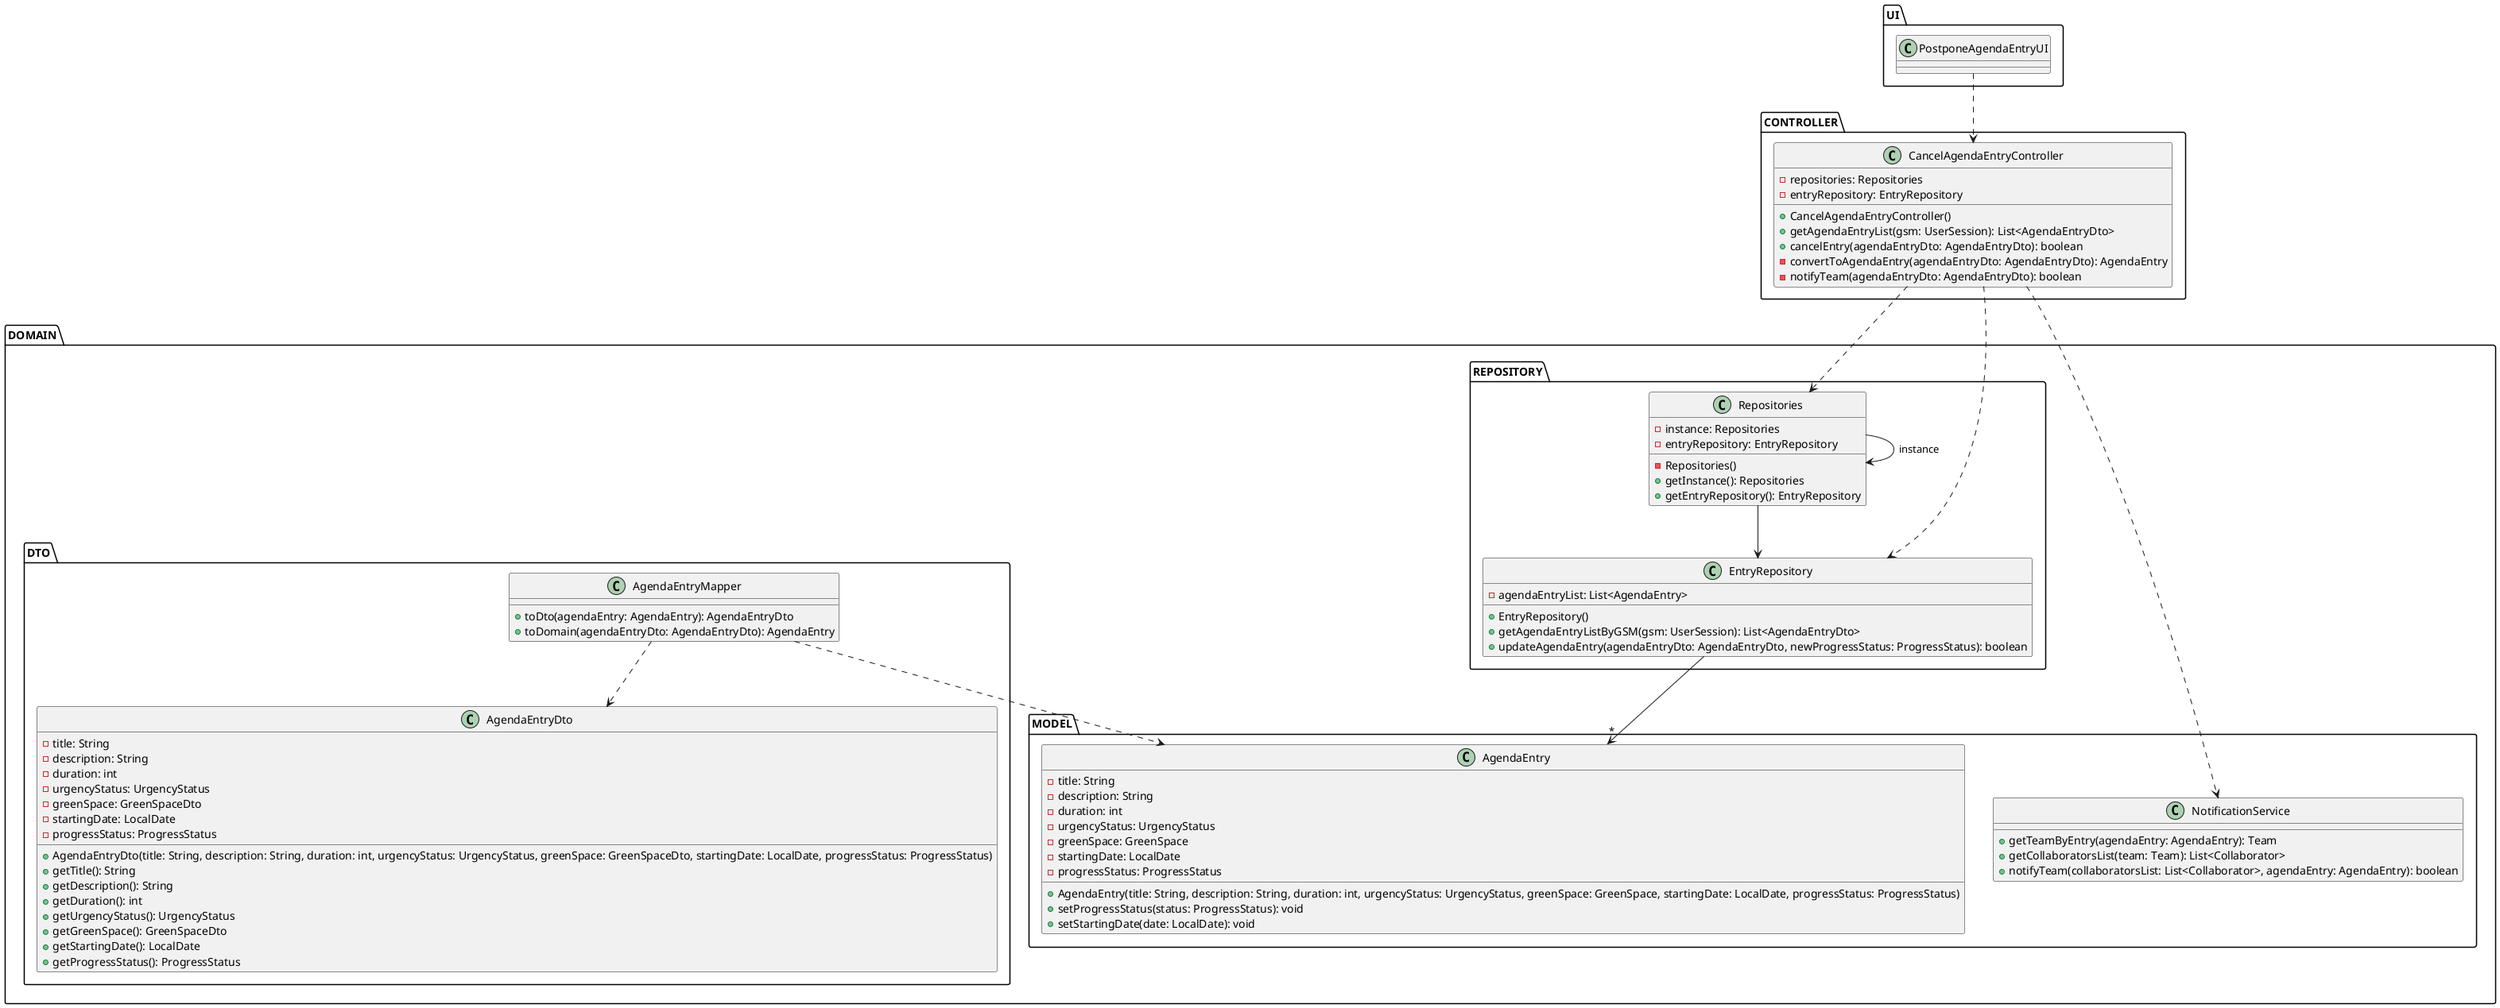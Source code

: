 @startuml
skinparam shadowing false
skinparam line type polyline
'left to right direction
package UI {
    class PostponeAgendaEntryUI {
    }
}

package CONTROLLER {
    class CancelAgendaEntryController {
        - repositories: Repositories
        - entryRepository: EntryRepository
        + CancelAgendaEntryController()
        + getAgendaEntryList(gsm: UserSession): List<AgendaEntryDto>
        + cancelEntry(agendaEntryDto: AgendaEntryDto): boolean
        - convertToAgendaEntry(agendaEntryDto: AgendaEntryDto): AgendaEntry
        - notifyTeam(agendaEntryDto: AgendaEntryDto): boolean
    }
}

package DOMAIN {
    package REPOSITORY {
        class Repositories {
            - instance: Repositories
            - entryRepository: EntryRepository
            - Repositories()
            + getInstance(): Repositories
            + getEntryRepository(): EntryRepository
        }

        class EntryRepository {
            - agendaEntryList: List<AgendaEntry>
            + EntryRepository()
            + getAgendaEntryListByGSM(gsm: UserSession): List<AgendaEntryDto>
            + updateAgendaEntry(agendaEntryDto: AgendaEntryDto, newProgressStatus: ProgressStatus): boolean
        }
    }

    package DTO {
        class AgendaEntryMapper {
            + toDto(agendaEntry: AgendaEntry): AgendaEntryDto
            + toDomain(agendaEntryDto: AgendaEntryDto): AgendaEntry
        }

        class AgendaEntryDto {
            - title: String
            - description: String
            - duration: int
            - urgencyStatus: UrgencyStatus
            - greenSpace: GreenSpaceDto
            - startingDate: LocalDate
            - progressStatus: ProgressStatus
            + AgendaEntryDto(title: String, description: String, duration: int, urgencyStatus: UrgencyStatus, greenSpace: GreenSpaceDto, startingDate: LocalDate, progressStatus: ProgressStatus)
            + getTitle(): String
            + getDescription(): String
            + getDuration(): int
            + getUrgencyStatus(): UrgencyStatus
            + getGreenSpace(): GreenSpaceDto
            + getStartingDate(): LocalDate
            + getProgressStatus(): ProgressStatus
        }
    }

    package MODEL {
        class AgendaEntry {
            - title: String
            - description: String
            - duration: int
            - urgencyStatus: UrgencyStatus
            - greenSpace: GreenSpace
            - startingDate: LocalDate
            - progressStatus: ProgressStatus
            + AgendaEntry(title: String, description: String, duration: int, urgencyStatus: UrgencyStatus, greenSpace: GreenSpace, startingDate: LocalDate, progressStatus: ProgressStatus)
            + setProgressStatus(status: ProgressStatus): void
            + setStartingDate(date: LocalDate): void
        }

        class NotificationService {
            + getTeamByEntry(agendaEntry: AgendaEntry): Team
            + getCollaboratorsList(team: Team): List<Collaborator>
            + notifyTeam(collaboratorsList: List<Collaborator>, agendaEntry: AgendaEntry): boolean
        }
    }
}

PostponeAgendaEntryUI ..> CancelAgendaEntryController
CancelAgendaEntryController ..> Repositories
Repositories --> Repositories: instance
CancelAgendaEntryController ..> EntryRepository
Repositories --> EntryRepository
EntryRepository --> "*" AgendaEntry
AgendaEntryMapper ..> AgendaEntryDto
AgendaEntryMapper ..> AgendaEntry
CancelAgendaEntryController ..> NotificationService

@enduml
